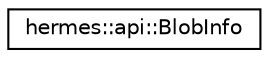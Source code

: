 digraph "Graphical Class Hierarchy"
{
 // LATEX_PDF_SIZE
  edge [fontname="Helvetica",fontsize="10",labelfontname="Helvetica",labelfontsize="10"];
  node [fontname="Helvetica",fontsize="10",shape=record];
  rankdir="LR";
  Node0 [label="hermes::api::BlobInfo",height=0.2,width=0.4,color="black", fillcolor="white", style="filled",URL="$structhermes_1_1api_1_1_blob_info.html",tooltip=" "];
}
